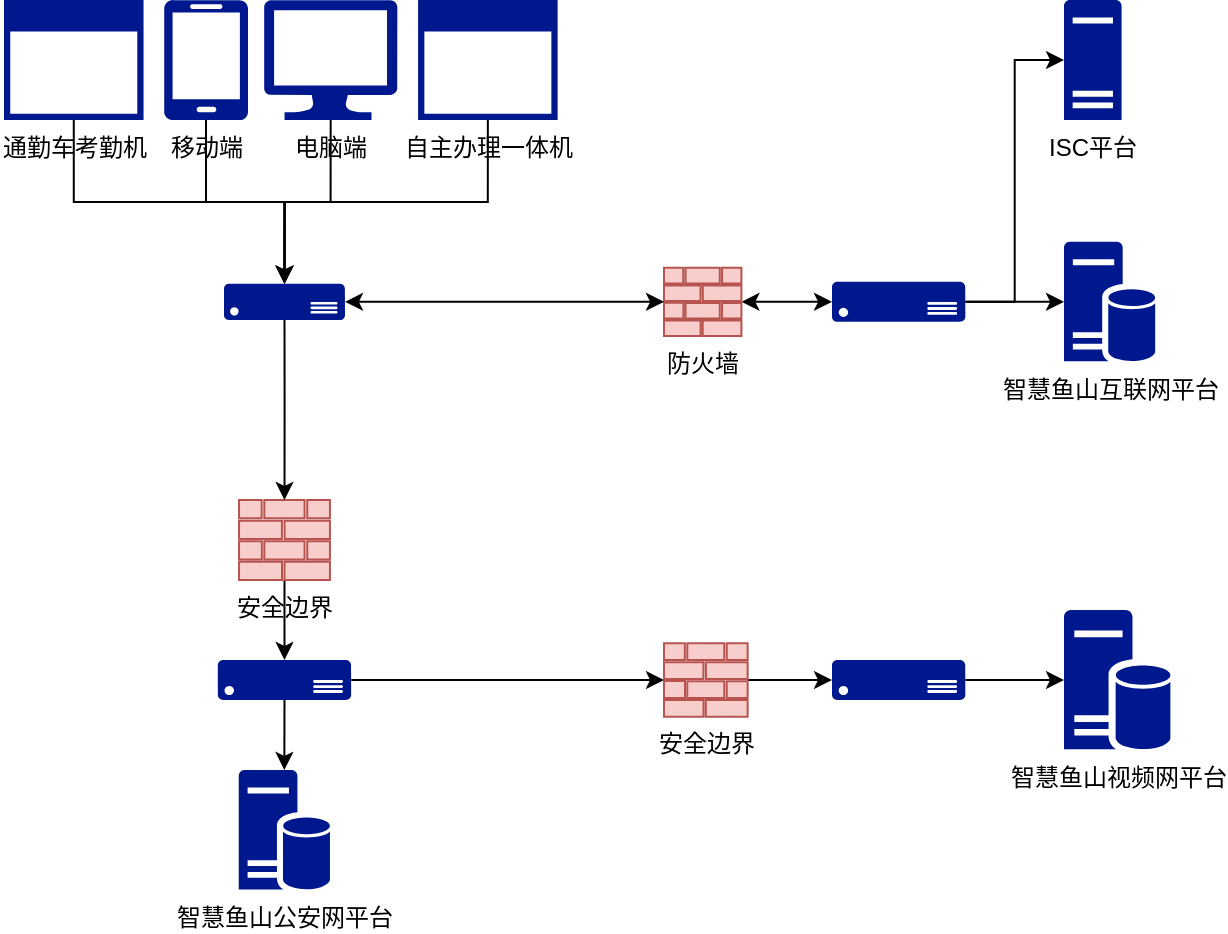 <mxfile version="13.8.5" type="github">
  <diagram id="pFHNbLprS0CvGZzR183H" name="第 1 页">
    <mxGraphModel dx="1693" dy="482" grid="1" gridSize="10" guides="1" tooltips="1" connect="1" arrows="1" fold="1" page="1" pageScale="1" pageWidth="827" pageHeight="1169" math="0" shadow="0">
      <root>
        <mxCell id="0" />
        <mxCell id="1" parent="0" />
        <mxCell id="pjRl3x3YbXFrnQ3nHP1f-8" style="edgeStyle=orthogonalEdgeStyle;rounded=0;orthogonalLoop=1;jettySize=auto;html=1;exitX=0.5;exitY=1;exitDx=0;exitDy=0;exitPerimeter=0;entryX=0.5;entryY=0;entryDx=0;entryDy=0;entryPerimeter=0;" edge="1" parent="1" source="pjRl3x3YbXFrnQ3nHP1f-2" target="pjRl3x3YbXFrnQ3nHP1f-33">
          <mxGeometry relative="1" as="geometry">
            <mxPoint x="550" y="390" as="targetPoint" />
          </mxGeometry>
        </mxCell>
        <mxCell id="pjRl3x3YbXFrnQ3nHP1f-2" value="移动端" style="aspect=fixed;pointerEvents=1;shadow=0;dashed=0;html=1;strokeColor=none;labelPosition=center;verticalLabelPosition=bottom;verticalAlign=top;align=center;fillColor=#00188D;shape=mxgraph.azure.mobile" vertex="1" parent="1">
          <mxGeometry x="80" y="140" width="42" height="60" as="geometry" />
        </mxCell>
        <mxCell id="pjRl3x3YbXFrnQ3nHP1f-3" value="自主办理一体机" style="aspect=fixed;pointerEvents=1;shadow=0;dashed=0;html=1;strokeColor=none;labelPosition=center;verticalLabelPosition=bottom;verticalAlign=top;align=center;fillColor=#00188D;shape=mxgraph.mscae.enterprise.application_blank" vertex="1" parent="1">
          <mxGeometry x="207.05" y="140" width="69.76" height="60" as="geometry" />
        </mxCell>
        <mxCell id="pjRl3x3YbXFrnQ3nHP1f-9" style="edgeStyle=orthogonalEdgeStyle;rounded=0;orthogonalLoop=1;jettySize=auto;html=1;exitX=0.5;exitY=1;exitDx=0;exitDy=0;exitPerimeter=0;entryX=0.5;entryY=0;entryDx=0;entryDy=0;entryPerimeter=0;" edge="1" parent="1" source="pjRl3x3YbXFrnQ3nHP1f-4" target="pjRl3x3YbXFrnQ3nHP1f-33">
          <mxGeometry relative="1" as="geometry">
            <mxPoint x="550" y="390" as="targetPoint" />
          </mxGeometry>
        </mxCell>
        <mxCell id="pjRl3x3YbXFrnQ3nHP1f-4" value="电脑端" style="aspect=fixed;pointerEvents=1;shadow=0;dashed=0;html=1;strokeColor=none;labelPosition=center;verticalLabelPosition=bottom;verticalAlign=top;align=center;fillColor=#00188D;shape=mxgraph.azure.computer" vertex="1" parent="1">
          <mxGeometry x="130" y="140" width="66.67" height="60" as="geometry" />
        </mxCell>
        <mxCell id="pjRl3x3YbXFrnQ3nHP1f-10" style="edgeStyle=orthogonalEdgeStyle;rounded=0;orthogonalLoop=1;jettySize=auto;html=1;exitX=0.5;exitY=1;exitDx=0;exitDy=0;exitPerimeter=0;entryX=0.5;entryY=0;entryDx=0;entryDy=0;entryPerimeter=0;" edge="1" parent="1" source="pjRl3x3YbXFrnQ3nHP1f-5" target="pjRl3x3YbXFrnQ3nHP1f-33">
          <mxGeometry relative="1" as="geometry">
            <mxPoint x="550" y="390" as="targetPoint" />
          </mxGeometry>
        </mxCell>
        <mxCell id="pjRl3x3YbXFrnQ3nHP1f-5" value="通勤车考勤机" style="aspect=fixed;pointerEvents=1;shadow=0;dashed=0;html=1;strokeColor=none;labelPosition=center;verticalLabelPosition=bottom;verticalAlign=top;align=center;fillColor=#00188D;shape=mxgraph.mscae.enterprise.application_blank" vertex="1" parent="1">
          <mxGeometry y="140" width="69.77" height="60" as="geometry" />
        </mxCell>
        <mxCell id="pjRl3x3YbXFrnQ3nHP1f-16" value="ISC平台" style="aspect=fixed;pointerEvents=1;shadow=0;dashed=0;html=1;strokeColor=none;labelPosition=center;verticalLabelPosition=bottom;verticalAlign=top;align=center;fillColor=#00188D;shape=mxgraph.mscae.enterprise.server_generic" vertex="1" parent="1">
          <mxGeometry x="530" y="140" width="28.8" height="60" as="geometry" />
        </mxCell>
        <mxCell id="pjRl3x3YbXFrnQ3nHP1f-20" style="edgeStyle=orthogonalEdgeStyle;rounded=0;orthogonalLoop=1;jettySize=auto;html=1;exitX=1;exitY=0.5;exitDx=0;exitDy=0;exitPerimeter=0;entryX=0;entryY=0.5;entryDx=0;entryDy=0;entryPerimeter=0;" edge="1" parent="1" source="pjRl3x3YbXFrnQ3nHP1f-47" target="pjRl3x3YbXFrnQ3nHP1f-16">
          <mxGeometry relative="1" as="geometry" />
        </mxCell>
        <mxCell id="pjRl3x3YbXFrnQ3nHP1f-21" style="edgeStyle=orthogonalEdgeStyle;rounded=0;orthogonalLoop=1;jettySize=auto;html=1;exitX=1;exitY=0.5;exitDx=0;exitDy=0;exitPerimeter=0;entryX=0;entryY=0.5;entryDx=0;entryDy=0;entryPerimeter=0;" edge="1" parent="1" source="pjRl3x3YbXFrnQ3nHP1f-47" target="pjRl3x3YbXFrnQ3nHP1f-35">
          <mxGeometry relative="1" as="geometry">
            <mxPoint x="725" y="453.15" as="targetPoint" />
          </mxGeometry>
        </mxCell>
        <mxCell id="pjRl3x3YbXFrnQ3nHP1f-48" style="edgeStyle=orthogonalEdgeStyle;rounded=0;orthogonalLoop=1;jettySize=auto;html=1;exitX=1;exitY=0.5;exitDx=0;exitDy=0;exitPerimeter=0;entryX=0;entryY=0.5;entryDx=0;entryDy=0;entryPerimeter=0;startArrow=classic;startFill=1;" edge="1" parent="1" source="pjRl3x3YbXFrnQ3nHP1f-15" target="pjRl3x3YbXFrnQ3nHP1f-47">
          <mxGeometry relative="1" as="geometry" />
        </mxCell>
        <mxCell id="pjRl3x3YbXFrnQ3nHP1f-15" value="防火墙" style="aspect=fixed;pointerEvents=1;shadow=0;dashed=0;html=1;strokeColor=#b85450;labelPosition=center;verticalLabelPosition=bottom;verticalAlign=top;align=center;fillColor=#f8cecc;shape=mxgraph.mscae.enterprise.firewall;" vertex="1" parent="1">
          <mxGeometry x="330" y="273.89" width="38.71" height="34.07" as="geometry" />
        </mxCell>
        <mxCell id="pjRl3x3YbXFrnQ3nHP1f-18" style="edgeStyle=orthogonalEdgeStyle;rounded=0;orthogonalLoop=1;jettySize=auto;html=1;exitX=0.5;exitY=1;exitDx=0;exitDy=0;exitPerimeter=0;entryX=0.5;entryY=0;entryDx=0;entryDy=0;entryPerimeter=0;" edge="1" parent="1" source="pjRl3x3YbXFrnQ3nHP1f-3" target="pjRl3x3YbXFrnQ3nHP1f-33">
          <mxGeometry relative="1" as="geometry">
            <mxPoint x="176.51" y="220" as="sourcePoint" />
            <mxPoint x="470" y="414" as="targetPoint" />
            <Array as="points" />
          </mxGeometry>
        </mxCell>
        <mxCell id="pjRl3x3YbXFrnQ3nHP1f-42" style="edgeStyle=orthogonalEdgeStyle;rounded=0;orthogonalLoop=1;jettySize=auto;html=1;exitX=0.5;exitY=1;exitDx=0;exitDy=0;exitPerimeter=0;entryX=0.5;entryY=0;entryDx=0;entryDy=0;entryPerimeter=0;" edge="1" parent="1" source="pjRl3x3YbXFrnQ3nHP1f-22" target="pjRl3x3YbXFrnQ3nHP1f-37">
          <mxGeometry relative="1" as="geometry" />
        </mxCell>
        <mxCell id="pjRl3x3YbXFrnQ3nHP1f-22" value="安全边界" style="aspect=fixed;pointerEvents=1;shadow=0;dashed=0;html=1;strokeColor=#b85450;labelPosition=center;verticalLabelPosition=bottom;verticalAlign=top;align=center;fillColor=#f8cecc;shape=mxgraph.mscae.enterprise.firewall" vertex="1" parent="1">
          <mxGeometry x="117.52" y="390" width="45.45" height="40" as="geometry" />
        </mxCell>
        <mxCell id="pjRl3x3YbXFrnQ3nHP1f-24" value="智慧鱼山公安网平台" style="aspect=fixed;pointerEvents=1;shadow=0;dashed=0;html=1;strokeColor=none;labelPosition=center;verticalLabelPosition=bottom;verticalAlign=top;align=center;fillColor=#00188D;shape=mxgraph.mscae.enterprise.database_server" vertex="1" parent="1">
          <mxGeometry x="117.37" y="525" width="45.6" height="60" as="geometry" />
        </mxCell>
        <mxCell id="pjRl3x3YbXFrnQ3nHP1f-34" style="edgeStyle=orthogonalEdgeStyle;rounded=0;orthogonalLoop=1;jettySize=auto;html=1;exitX=1;exitY=0.5;exitDx=0;exitDy=0;exitPerimeter=0;entryX=0;entryY=0.5;entryDx=0;entryDy=0;entryPerimeter=0;startArrow=classic;startFill=1;" edge="1" parent="1" source="pjRl3x3YbXFrnQ3nHP1f-33" target="pjRl3x3YbXFrnQ3nHP1f-15">
          <mxGeometry relative="1" as="geometry" />
        </mxCell>
        <mxCell id="pjRl3x3YbXFrnQ3nHP1f-36" style="edgeStyle=orthogonalEdgeStyle;rounded=0;orthogonalLoop=1;jettySize=auto;html=1;exitX=0.5;exitY=1;exitDx=0;exitDy=0;exitPerimeter=0;entryX=0.5;entryY=0;entryDx=0;entryDy=0;entryPerimeter=0;" edge="1" parent="1" source="pjRl3x3YbXFrnQ3nHP1f-33" target="pjRl3x3YbXFrnQ3nHP1f-22">
          <mxGeometry relative="1" as="geometry" />
        </mxCell>
        <mxCell id="pjRl3x3YbXFrnQ3nHP1f-33" value="" style="aspect=fixed;pointerEvents=1;shadow=0;dashed=0;html=1;strokeColor=none;labelPosition=center;verticalLabelPosition=bottom;verticalAlign=top;align=center;fillColor=#00188D;shape=mxgraph.azure.server" vertex="1" parent="1">
          <mxGeometry x="110" y="281.85" width="60.5" height="18.15" as="geometry" />
        </mxCell>
        <mxCell id="pjRl3x3YbXFrnQ3nHP1f-35" value="智慧鱼山互联网平台" style="aspect=fixed;pointerEvents=1;shadow=0;dashed=0;html=1;strokeColor=none;labelPosition=center;verticalLabelPosition=bottom;verticalAlign=top;align=center;fillColor=#00188D;shape=mxgraph.mscae.enterprise.database_server" vertex="1" parent="1">
          <mxGeometry x="530" y="260.93" width="45.6" height="60" as="geometry" />
        </mxCell>
        <mxCell id="pjRl3x3YbXFrnQ3nHP1f-43" style="edgeStyle=orthogonalEdgeStyle;rounded=0;orthogonalLoop=1;jettySize=auto;html=1;exitX=0.5;exitY=1;exitDx=0;exitDy=0;exitPerimeter=0;entryX=0.5;entryY=0;entryDx=0;entryDy=0;entryPerimeter=0;" edge="1" parent="1" source="pjRl3x3YbXFrnQ3nHP1f-37" target="pjRl3x3YbXFrnQ3nHP1f-24">
          <mxGeometry relative="1" as="geometry" />
        </mxCell>
        <mxCell id="pjRl3x3YbXFrnQ3nHP1f-44" style="edgeStyle=orthogonalEdgeStyle;rounded=0;orthogonalLoop=1;jettySize=auto;html=1;exitX=1;exitY=0.5;exitDx=0;exitDy=0;exitPerimeter=0;entryX=0;entryY=0.5;entryDx=0;entryDy=0;entryPerimeter=0;" edge="1" parent="1" source="pjRl3x3YbXFrnQ3nHP1f-37" target="pjRl3x3YbXFrnQ3nHP1f-41">
          <mxGeometry relative="1" as="geometry" />
        </mxCell>
        <mxCell id="pjRl3x3YbXFrnQ3nHP1f-37" value="" style="aspect=fixed;pointerEvents=1;shadow=0;dashed=0;html=1;strokeColor=none;labelPosition=center;verticalLabelPosition=bottom;verticalAlign=top;align=center;fillColor=#00188D;shape=mxgraph.azure.server" vertex="1" parent="1">
          <mxGeometry x="106.91" y="470.0" width="66.67" height="20" as="geometry" />
        </mxCell>
        <mxCell id="pjRl3x3YbXFrnQ3nHP1f-46" style="edgeStyle=orthogonalEdgeStyle;rounded=0;orthogonalLoop=1;jettySize=auto;html=1;exitX=1;exitY=0.5;exitDx=0;exitDy=0;exitPerimeter=0;" edge="1" parent="1" source="pjRl3x3YbXFrnQ3nHP1f-39" target="pjRl3x3YbXFrnQ3nHP1f-40">
          <mxGeometry relative="1" as="geometry" />
        </mxCell>
        <mxCell id="pjRl3x3YbXFrnQ3nHP1f-39" value="" style="aspect=fixed;pointerEvents=1;shadow=0;dashed=0;html=1;strokeColor=none;labelPosition=center;verticalLabelPosition=bottom;verticalAlign=top;align=center;fillColor=#00188D;shape=mxgraph.azure.server" vertex="1" parent="1">
          <mxGeometry x="414" y="470" width="66.67" height="20" as="geometry" />
        </mxCell>
        <mxCell id="pjRl3x3YbXFrnQ3nHP1f-40" value="智慧鱼山视频网平台" style="aspect=fixed;pointerEvents=1;shadow=0;dashed=0;html=1;strokeColor=none;labelPosition=center;verticalLabelPosition=bottom;verticalAlign=top;align=center;fillColor=#00188D;shape=mxgraph.mscae.enterprise.database_server" vertex="1" parent="1">
          <mxGeometry x="530" y="445" width="53.2" height="70" as="geometry" />
        </mxCell>
        <mxCell id="pjRl3x3YbXFrnQ3nHP1f-45" style="edgeStyle=orthogonalEdgeStyle;rounded=0;orthogonalLoop=1;jettySize=auto;html=1;exitX=1;exitY=0.5;exitDx=0;exitDy=0;exitPerimeter=0;entryX=0;entryY=0.5;entryDx=0;entryDy=0;entryPerimeter=0;" edge="1" parent="1" source="pjRl3x3YbXFrnQ3nHP1f-41" target="pjRl3x3YbXFrnQ3nHP1f-39">
          <mxGeometry relative="1" as="geometry" />
        </mxCell>
        <mxCell id="pjRl3x3YbXFrnQ3nHP1f-41" value="安全边界" style="aspect=fixed;pointerEvents=1;shadow=0;dashed=0;html=1;strokeColor=#b85450;labelPosition=center;verticalLabelPosition=bottom;verticalAlign=top;align=center;fillColor=#f8cecc;shape=mxgraph.mscae.enterprise.firewall" vertex="1" parent="1">
          <mxGeometry x="330" y="461.6" width="41.82" height="36.8" as="geometry" />
        </mxCell>
        <mxCell id="pjRl3x3YbXFrnQ3nHP1f-47" value="" style="aspect=fixed;pointerEvents=1;shadow=0;dashed=0;html=1;strokeColor=none;labelPosition=center;verticalLabelPosition=bottom;verticalAlign=top;align=center;fillColor=#00188D;shape=mxgraph.azure.server" vertex="1" parent="1">
          <mxGeometry x="414" y="280.93" width="66.67" height="20" as="geometry" />
        </mxCell>
      </root>
    </mxGraphModel>
  </diagram>
</mxfile>

